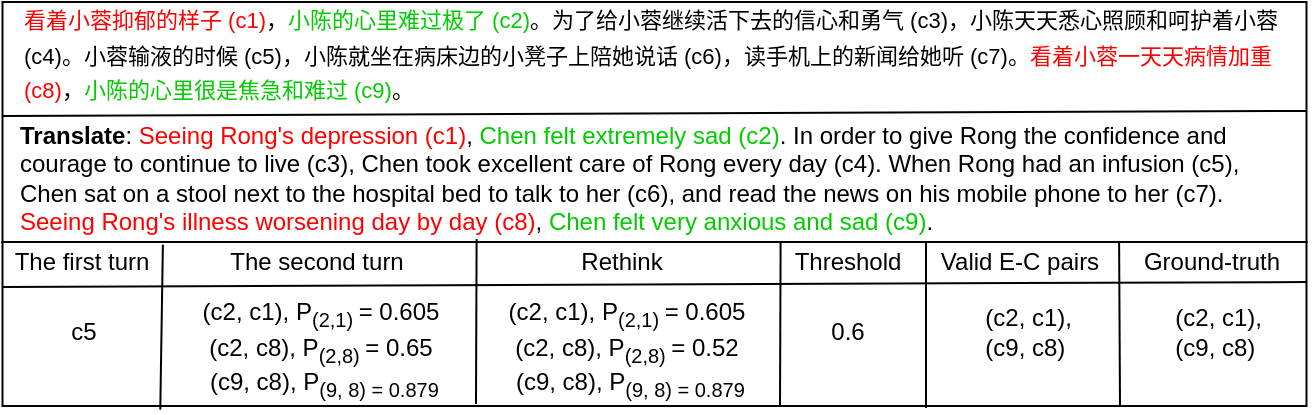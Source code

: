<mxfile version="15.0.3" type="github">
  <diagram id="KLlUpB3WJxM86L-r0Po5" name="Page-1">
    <mxGraphModel dx="808" dy="366" grid="0" gridSize="10" guides="1" tooltips="1" connect="1" arrows="1" fold="1" page="1" pageScale="1" pageWidth="660" pageHeight="210" math="0" shadow="0">
      <root>
        <mxCell id="0" />
        <mxCell id="1" parent="0" />
        <mxCell id="K8sW1tv_j0-LLQNYmq9_-1" value="" style="rounded=0;whiteSpace=wrap;html=1;shadow=0;glass=0;sketch=0;strokeWidth=1;gradientColor=#FFFFFF;fillColor=none;" vertex="1" parent="1">
          <mxGeometry x="0.25" y="5" width="652" height="120" as="geometry" />
        </mxCell>
        <mxCell id="K8sW1tv_j0-LLQNYmq9_-3" value="&lt;p style=&quot;line-height: 140%&quot;&gt;&lt;/p&gt;&lt;b&gt;Translate&lt;/b&gt;: &lt;font color=&quot;#ff0000&quot;&gt;Seeing Rong&#39;s depression (c1)&lt;/font&gt;, &lt;font color=&quot;#00cc00&quot;&gt;Chen felt extremely sad (c2)&lt;/font&gt;. In order to give Rong the confidence and courage to continue to live (c3), Chen took excellent care of Rong every day (c4). When Rong had an infusion (c5), Chen sat on a stool next to the hospital bed to talk to her (c6), and read the news on his mobile phone to her (c7). &lt;font color=&quot;#ff0000&quot;&gt;Seeing Rong&#39;s illness worsening day by day (c8)&lt;/font&gt;, &lt;font color=&quot;#00cc00&quot;&gt;Chen felt very anxious and sad (c9)&lt;/font&gt;." style="text;html=1;fillColor=none;align=left;verticalAlign=middle;whiteSpace=wrap;rounded=0;strokeWidth=0;" vertex="1" parent="1">
          <mxGeometry x="6.75" y="60" width="639" height="54" as="geometry" />
        </mxCell>
        <mxCell id="K8sW1tv_j0-LLQNYmq9_-5" value="Ground-truth" style="text;html=1;strokeColor=none;fillColor=none;align=center;verticalAlign=middle;whiteSpace=wrap;rounded=0;shadow=0;glass=0;sketch=0;" vertex="1" parent="1">
          <mxGeometry x="564.13" y="125" width="82" height="20" as="geometry" />
        </mxCell>
        <mxCell id="K8sW1tv_j0-LLQNYmq9_-6" value="&lt;font style=&quot;font-size: 12px&quot;&gt;The first turn&lt;/font&gt;" style="text;html=1;strokeColor=none;fillColor=none;align=center;verticalAlign=middle;whiteSpace=wrap;rounded=0;shadow=0;glass=0;sketch=0;" vertex="1" parent="1">
          <mxGeometry x="4.38" y="125" width="72.25" height="20" as="geometry" />
        </mxCell>
        <mxCell id="K8sW1tv_j0-LLQNYmq9_-7" value="The second turn" style="text;html=1;strokeColor=none;fillColor=none;align=center;verticalAlign=middle;whiteSpace=wrap;rounded=0;shadow=0;glass=0;sketch=0;" vertex="1" parent="1">
          <mxGeometry x="108" y="125" width="99" height="20" as="geometry" />
        </mxCell>
        <mxCell id="K8sW1tv_j0-LLQNYmq9_-8" value="Rethink" style="text;html=1;strokeColor=none;fillColor=none;align=center;verticalAlign=middle;whiteSpace=wrap;rounded=0;shadow=0;glass=0;sketch=0;" vertex="1" parent="1">
          <mxGeometry x="270" y="125" width="80" height="20" as="geometry" />
        </mxCell>
        <mxCell id="K8sW1tv_j0-LLQNYmq9_-9" value="Valid E-C pairs" style="text;html=1;strokeColor=none;fillColor=none;align=center;verticalAlign=middle;whiteSpace=wrap;rounded=0;shadow=0;glass=0;sketch=0;" vertex="1" parent="1">
          <mxGeometry x="463" y="125" width="92" height="20" as="geometry" />
        </mxCell>
        <mxCell id="K8sW1tv_j0-LLQNYmq9_-11" value="c5" style="text;html=1;strokeColor=none;fillColor=none;align=center;verticalAlign=middle;whiteSpace=wrap;rounded=0;shadow=0;glass=0;sketch=0;" vertex="1" parent="1">
          <mxGeometry x="5.5" y="160" width="70" height="20" as="geometry" />
        </mxCell>
        <mxCell id="K8sW1tv_j0-LLQNYmq9_-12" value="(c2, c1), P&lt;sub&gt;(2,1) &lt;/sub&gt;= 0.605&lt;br&gt;(c2, c8), P&lt;sub&gt;(2,8) &lt;/sub&gt;= 0.65&lt;br&gt;&amp;nbsp;(c9, c8), P&lt;sub&gt;(9, 8) = 0.879&lt;/sub&gt;" style="text;html=1;strokeColor=none;fillColor=none;align=center;verticalAlign=middle;whiteSpace=wrap;rounded=0;shadow=0;glass=0;sketch=0;" vertex="1" parent="1">
          <mxGeometry x="87" y="152" width="145" height="54" as="geometry" />
        </mxCell>
        <mxCell id="K8sW1tv_j0-LLQNYmq9_-13" value="(c2, c1), P&lt;sub&gt;(2,1)&amp;nbsp;&lt;/sub&gt;= 0.605&lt;br&gt;(c2, c8), P&lt;sub&gt;(2,8)&amp;nbsp;&lt;/sub&gt;= 0.52&lt;br&gt;&amp;nbsp;(c9, c8), P&lt;sub&gt;(9, 8) = 0.879&lt;/sub&gt;" style="text;html=1;strokeColor=none;fillColor=none;align=center;verticalAlign=middle;whiteSpace=wrap;rounded=0;shadow=0;glass=0;sketch=0;" vertex="1" parent="1">
          <mxGeometry x="240" y="152" width="145" height="54" as="geometry" />
        </mxCell>
        <mxCell id="K8sW1tv_j0-LLQNYmq9_-14" value="&amp;nbsp; (c2, c1),&lt;br&gt;&amp;nbsp;(c9, c8)" style="text;html=1;strokeColor=none;fillColor=none;align=center;verticalAlign=middle;whiteSpace=wrap;rounded=0;shadow=0;glass=0;sketch=0;" vertex="1" parent="1">
          <mxGeometry x="463" y="160" width="94.25" height="20" as="geometry" />
        </mxCell>
        <mxCell id="K8sW1tv_j0-LLQNYmq9_-19" value="Threshold" style="text;html=1;strokeColor=none;fillColor=none;align=center;verticalAlign=middle;whiteSpace=wrap;rounded=0;shadow=0;glass=0;sketch=0;" vertex="1" parent="1">
          <mxGeometry x="396" y="125" width="54" height="20" as="geometry" />
        </mxCell>
        <mxCell id="K8sW1tv_j0-LLQNYmq9_-21" value="0.6" style="text;html=1;strokeColor=none;fillColor=none;align=center;verticalAlign=middle;whiteSpace=wrap;rounded=0;shadow=0;glass=0;sketch=0;" vertex="1" parent="1">
          <mxGeometry x="403" y="160" width="40" height="20" as="geometry" />
        </mxCell>
        <mxCell id="K8sW1tv_j0-LLQNYmq9_-26" value="&lt;font style=&quot;line-height: 160% ; font-size: 11px&quot;&gt;&lt;font color=&quot;#ff0000&quot;&gt;看着小蓉抑郁的样子 (c1)&lt;/font&gt;，&lt;font color=&quot;#00cc00&quot;&gt;小陈的心里难过极了 (c2)&lt;/font&gt;。为了给小蓉继续活下去的信心和勇气 (c3)，小陈天天悉心照顾和呵护着小蓉 (c4)。小蓉输液的时候 (c5)，小陈就坐在病床边的小凳子上陪她说话 (c6)，读手机上的新闻给她听 (c7)。&lt;font color=&quot;#ff0000&quot;&gt;看着小蓉一天天病情加重 (c8)&lt;/font&gt;，&lt;font color=&quot;#00cc00&quot;&gt;小陈的心里很是焦急和难过 (c9)&lt;/font&gt;。&lt;/font&gt;" style="text;html=1;strokeColor=none;fillColor=none;align=left;verticalAlign=middle;whiteSpace=wrap;rounded=0;" vertex="1" parent="1">
          <mxGeometry x="9" y="7" width="641" height="50" as="geometry" />
        </mxCell>
        <mxCell id="K8sW1tv_j0-LLQNYmq9_-28" value="" style="endArrow=none;html=1;entryX=1;entryY=0.454;entryDx=0;entryDy=0;entryPerimeter=0;" edge="1" parent="1" target="K8sW1tv_j0-LLQNYmq9_-1">
          <mxGeometry width="50" height="50" relative="1" as="geometry">
            <mxPoint y="62" as="sourcePoint" />
            <mxPoint x="69" y="62" as="targetPoint" />
          </mxGeometry>
        </mxCell>
        <mxCell id="K8sW1tv_j0-LLQNYmq9_-29" value="&amp;nbsp; (c2, c1), &lt;br&gt;&amp;nbsp;(c9, c8)" style="text;html=1;strokeColor=none;fillColor=none;align=center;verticalAlign=middle;whiteSpace=wrap;rounded=0;shadow=0;glass=0;sketch=0;" vertex="1" parent="1">
          <mxGeometry x="558" y="160" width="94.25" height="20" as="geometry" />
        </mxCell>
        <mxCell id="K8sW1tv_j0-LLQNYmq9_-32" value="" style="endArrow=none;html=1;entryX=1;entryY=0.454;entryDx=0;entryDy=0;entryPerimeter=0;" edge="1" parent="1">
          <mxGeometry width="50" height="50" relative="1" as="geometry">
            <mxPoint x="0.25" y="147.52" as="sourcePoint" />
            <mxPoint x="652.5" y="145" as="targetPoint" />
          </mxGeometry>
        </mxCell>
        <mxCell id="K8sW1tv_j0-LLQNYmq9_-33" value="" style="endArrow=none;html=1;entryX=0.123;entryY=0.016;entryDx=0;entryDy=0;entryPerimeter=0;exitX=0.121;exitY=1.022;exitDx=0;exitDy=0;exitPerimeter=0;endSize=7;startSize=7;" edge="1" parent="1" source="K8sW1tv_j0-LLQNYmq9_-23" target="K8sW1tv_j0-LLQNYmq9_-23">
          <mxGeometry width="50" height="50" relative="1" as="geometry">
            <mxPoint x="89" y="287" as="sourcePoint" />
            <mxPoint x="139" y="237" as="targetPoint" />
          </mxGeometry>
        </mxCell>
        <mxCell id="K8sW1tv_j0-LLQNYmq9_-34" value="" style="endArrow=none;html=1;entryX=0.123;entryY=0.016;entryDx=0;entryDy=0;entryPerimeter=0;endSize=7;startSize=7;" edge="1" parent="1">
          <mxGeometry width="50" height="50" relative="1" as="geometry">
            <mxPoint x="237" y="206" as="sourcePoint" />
            <mxPoint x="237.306" y="123.512" as="targetPoint" />
          </mxGeometry>
        </mxCell>
        <mxCell id="K8sW1tv_j0-LLQNYmq9_-35" value="" style="endArrow=none;html=1;entryX=0.123;entryY=0.016;entryDx=0;entryDy=0;entryPerimeter=0;endSize=7;startSize=7;" edge="1" parent="1">
          <mxGeometry width="50" height="50" relative="1" as="geometry">
            <mxPoint x="389" y="207" as="sourcePoint" />
            <mxPoint x="389.306" y="125.002" as="targetPoint" />
          </mxGeometry>
        </mxCell>
        <mxCell id="K8sW1tv_j0-LLQNYmq9_-37" value="" style="endArrow=none;html=1;entryX=0.123;entryY=0.016;entryDx=0;entryDy=0;entryPerimeter=0;endSize=7;startSize=7;" edge="1" parent="1">
          <mxGeometry width="50" height="50" relative="1" as="geometry">
            <mxPoint x="559" y="207" as="sourcePoint" />
            <mxPoint x="558.556" y="125.002" as="targetPoint" />
          </mxGeometry>
        </mxCell>
        <mxCell id="K8sW1tv_j0-LLQNYmq9_-23" value="" style="rounded=0;whiteSpace=wrap;html=1;shadow=0;glass=0;sketch=0;strokeColor=#000000;strokeWidth=1;fillColor=none;gradientColor=#FFFFFF;" vertex="1" parent="1">
          <mxGeometry x="0.25" y="125" width="652" height="82" as="geometry" />
        </mxCell>
        <mxCell id="K8sW1tv_j0-LLQNYmq9_-40" value="" style="endArrow=none;html=1;startSize=7;endSize=7;" edge="1" parent="1">
          <mxGeometry width="50" height="50" relative="1" as="geometry">
            <mxPoint x="462" y="208" as="sourcePoint" />
            <mxPoint x="462" y="125" as="targetPoint" />
          </mxGeometry>
        </mxCell>
      </root>
    </mxGraphModel>
  </diagram>
</mxfile>
